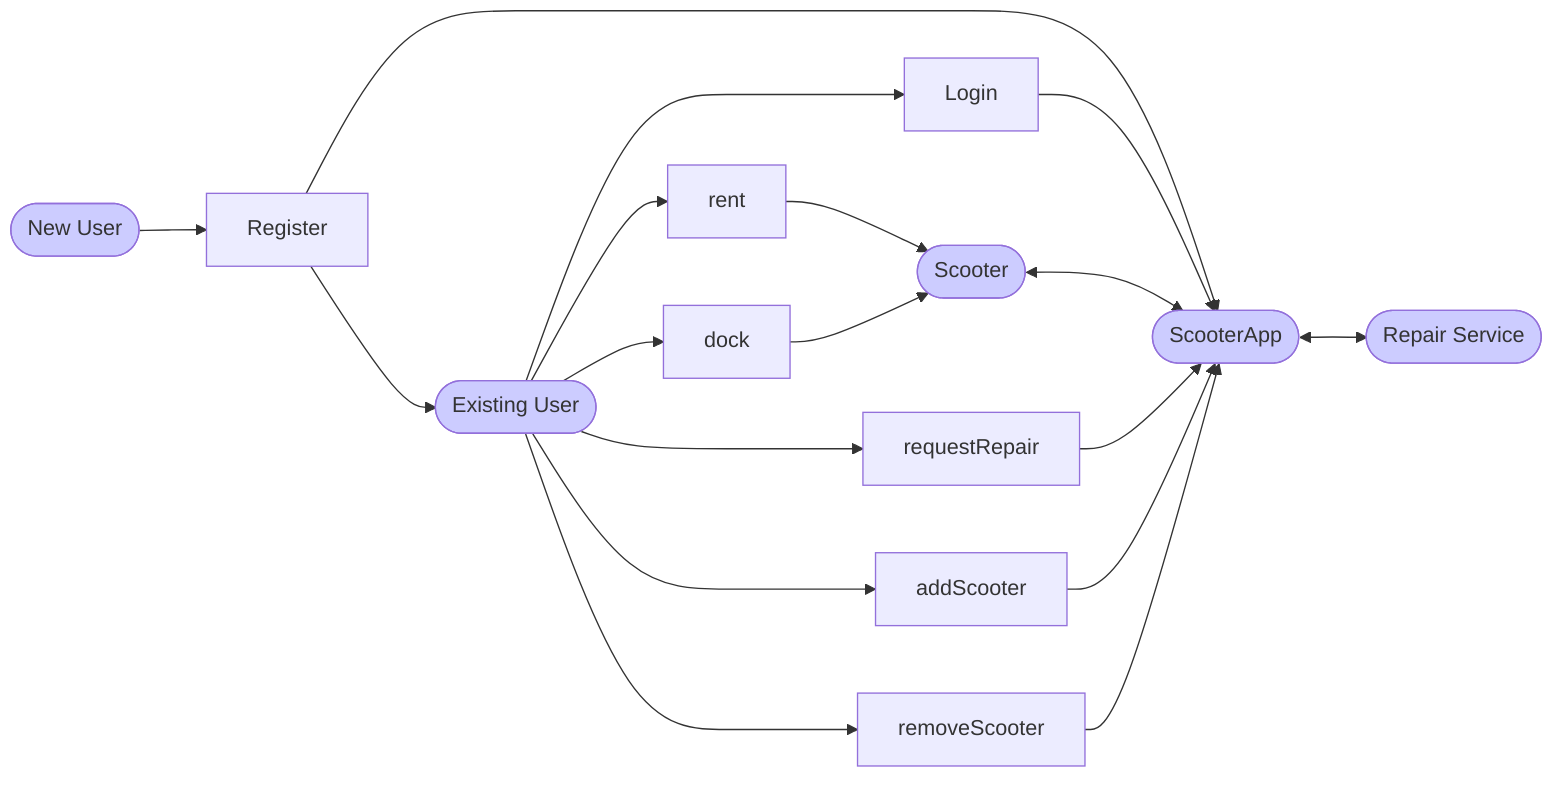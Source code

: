 flowchart LR
    EXISTINGUSER([Existing User])
    NEWUSER([New User])
    SCOOTER([Scooter])
    REPAIRSERVICE([Repair Service])
    style REPAIRSERVICE fill:#ccf
    style SCOOTER fill:#ccf
    style NEWUSER fill:#ccf
    style EXISTINGUSER fill:#ccf
    EXISTINGUSER-->login[Login]
    EXISTINGUSER-->rent
    EXISTINGUSER-->dock
    NEWUSER-->register
    EXISTINGUSER-->requestRepair
    EXISTINGUSER-->addScooter
    SCOOTERAPP([ScooterApp])
    style SCOOTERAPP fill:#ccf
    EXISTINGUSER-->removeScooter


    addScooter[addScooter]
    removeScooter[removeScooter]

    rent[rent]



    dock[dock]



    register[Register]

    login-->SCOOTERAPP
    register-->SCOOTERAPP
    requestRepair-->SCOOTERAPP
    register-->EXISTINGUSER
    rent-->SCOOTER
    dock-->SCOOTER
    SCOOTER<-->SCOOTERAPP

    SCOOTERAPP<-->REPAIRSERVICE

    addScooter-->SCOOTERAPP
    removeScooter-->SCOOTERAPP

    register